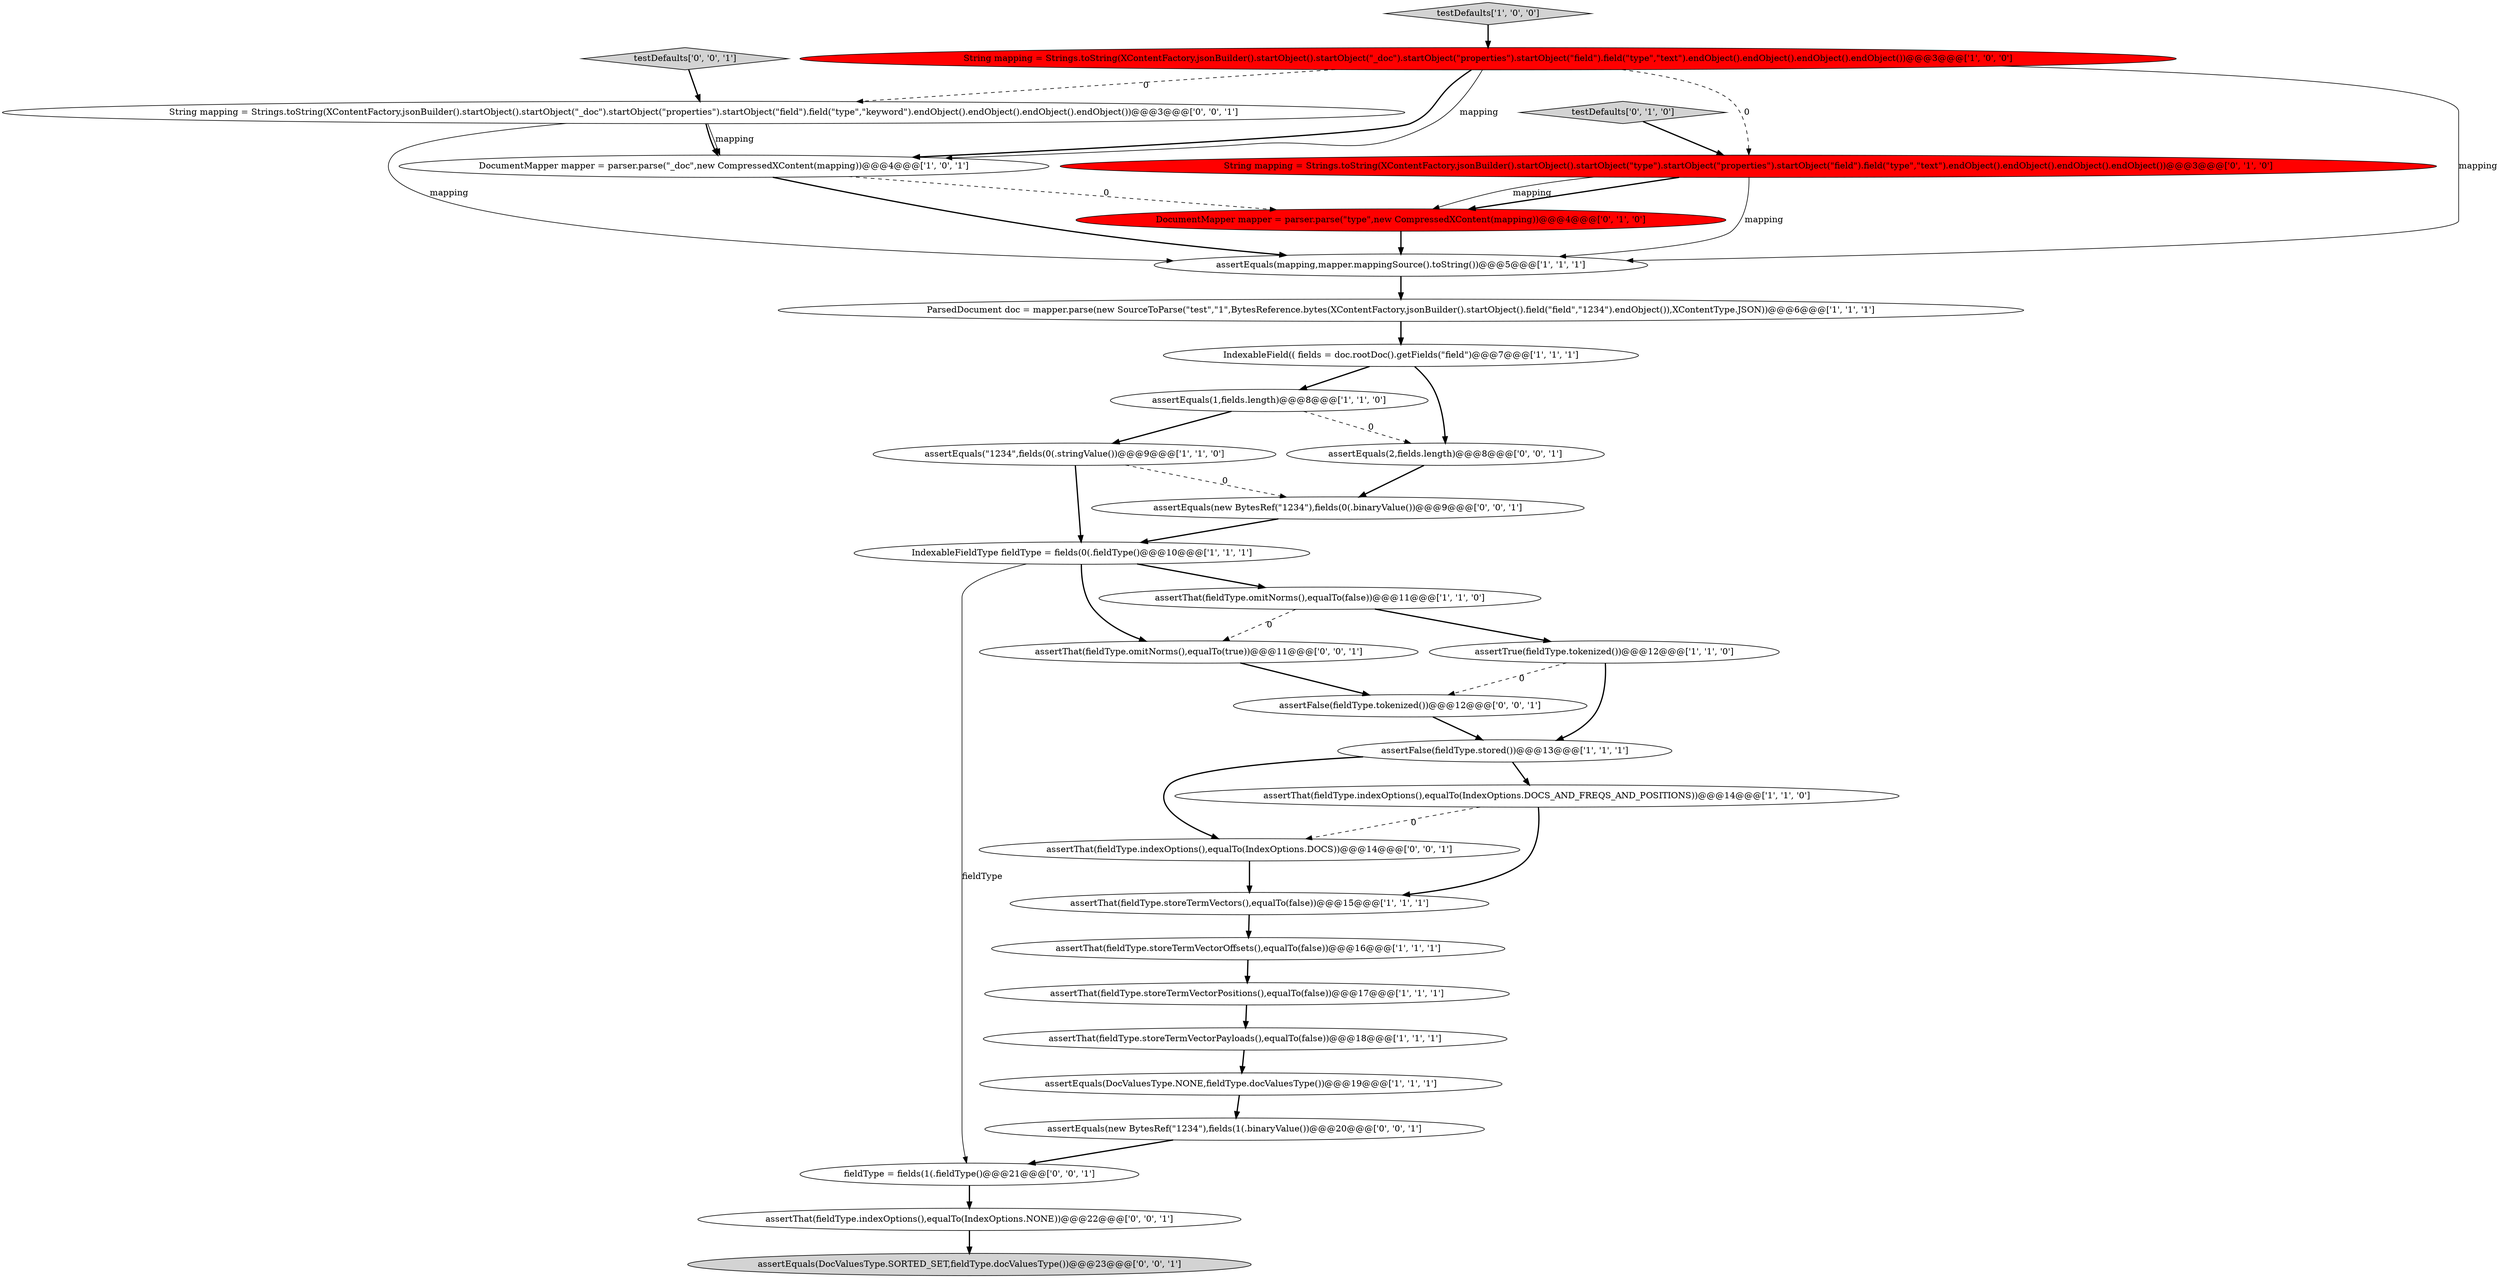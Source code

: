 digraph {
15 [style = filled, label = "IndexableFieldType fieldType = fields(0(.fieldType()@@@10@@@['1', '1', '1']", fillcolor = white, shape = ellipse image = "AAA0AAABBB1BBB"];
19 [style = filled, label = "String mapping = Strings.toString(XContentFactory.jsonBuilder().startObject().startObject(\"type\").startObject(\"properties\").startObject(\"field\").field(\"type\",\"text\").endObject().endObject().endObject().endObject())@@@3@@@['0', '1', '0']", fillcolor = red, shape = ellipse image = "AAA1AAABBB2BBB"];
20 [style = filled, label = "testDefaults['0', '1', '0']", fillcolor = lightgray, shape = diamond image = "AAA0AAABBB2BBB"];
16 [style = filled, label = "assertTrue(fieldType.tokenized())@@@12@@@['1', '1', '0']", fillcolor = white, shape = ellipse image = "AAA0AAABBB1BBB"];
18 [style = filled, label = "DocumentMapper mapper = parser.parse(\"type\",new CompressedXContent(mapping))@@@4@@@['0', '1', '0']", fillcolor = red, shape = ellipse image = "AAA1AAABBB2BBB"];
1 [style = filled, label = "assertEquals(\"1234\",fields(0(.stringValue())@@@9@@@['1', '1', '0']", fillcolor = white, shape = ellipse image = "AAA0AAABBB1BBB"];
12 [style = filled, label = "assertFalse(fieldType.stored())@@@13@@@['1', '1', '1']", fillcolor = white, shape = ellipse image = "AAA0AAABBB1BBB"];
0 [style = filled, label = "assertThat(fieldType.storeTermVectorPositions(),equalTo(false))@@@17@@@['1', '1', '1']", fillcolor = white, shape = ellipse image = "AAA0AAABBB1BBB"];
7 [style = filled, label = "assertEquals(DocValuesType.NONE,fieldType.docValuesType())@@@19@@@['1', '1', '1']", fillcolor = white, shape = ellipse image = "AAA0AAABBB1BBB"];
28 [style = filled, label = "assertEquals(DocValuesType.SORTED_SET,fieldType.docValuesType())@@@23@@@['0', '0', '1']", fillcolor = lightgray, shape = ellipse image = "AAA0AAABBB3BBB"];
21 [style = filled, label = "assertThat(fieldType.indexOptions(),equalTo(IndexOptions.DOCS))@@@14@@@['0', '0', '1']", fillcolor = white, shape = ellipse image = "AAA0AAABBB3BBB"];
2 [style = filled, label = "assertThat(fieldType.storeTermVectors(),equalTo(false))@@@15@@@['1', '1', '1']", fillcolor = white, shape = ellipse image = "AAA0AAABBB1BBB"];
4 [style = filled, label = "assertThat(fieldType.storeTermVectorOffsets(),equalTo(false))@@@16@@@['1', '1', '1']", fillcolor = white, shape = ellipse image = "AAA0AAABBB1BBB"];
26 [style = filled, label = "assertEquals(new BytesRef(\"1234\"),fields(0(.binaryValue())@@@9@@@['0', '0', '1']", fillcolor = white, shape = ellipse image = "AAA0AAABBB3BBB"];
31 [style = filled, label = "testDefaults['0', '0', '1']", fillcolor = lightgray, shape = diamond image = "AAA0AAABBB3BBB"];
8 [style = filled, label = "assertEquals(mapping,mapper.mappingSource().toString())@@@5@@@['1', '1', '1']", fillcolor = white, shape = ellipse image = "AAA0AAABBB1BBB"];
27 [style = filled, label = "assertThat(fieldType.omitNorms(),equalTo(true))@@@11@@@['0', '0', '1']", fillcolor = white, shape = ellipse image = "AAA0AAABBB3BBB"];
17 [style = filled, label = "assertThat(fieldType.indexOptions(),equalTo(IndexOptions.DOCS_AND_FREQS_AND_POSITIONS))@@@14@@@['1', '1', '0']", fillcolor = white, shape = ellipse image = "AAA0AAABBB1BBB"];
10 [style = filled, label = "DocumentMapper mapper = parser.parse(\"_doc\",new CompressedXContent(mapping))@@@4@@@['1', '0', '1']", fillcolor = white, shape = ellipse image = "AAA0AAABBB1BBB"];
9 [style = filled, label = "IndexableField(( fields = doc.rootDoc().getFields(\"field\")@@@7@@@['1', '1', '1']", fillcolor = white, shape = ellipse image = "AAA0AAABBB1BBB"];
25 [style = filled, label = "fieldType = fields(1(.fieldType()@@@21@@@['0', '0', '1']", fillcolor = white, shape = ellipse image = "AAA0AAABBB3BBB"];
6 [style = filled, label = "testDefaults['1', '0', '0']", fillcolor = lightgray, shape = diamond image = "AAA0AAABBB1BBB"];
5 [style = filled, label = "assertEquals(1,fields.length)@@@8@@@['1', '1', '0']", fillcolor = white, shape = ellipse image = "AAA0AAABBB1BBB"];
11 [style = filled, label = "assertThat(fieldType.omitNorms(),equalTo(false))@@@11@@@['1', '1', '0']", fillcolor = white, shape = ellipse image = "AAA0AAABBB1BBB"];
22 [style = filled, label = "assertEquals(new BytesRef(\"1234\"),fields(1(.binaryValue())@@@20@@@['0', '0', '1']", fillcolor = white, shape = ellipse image = "AAA0AAABBB3BBB"];
29 [style = filled, label = "assertEquals(2,fields.length)@@@8@@@['0', '0', '1']", fillcolor = white, shape = ellipse image = "AAA0AAABBB3BBB"];
24 [style = filled, label = "String mapping = Strings.toString(XContentFactory.jsonBuilder().startObject().startObject(\"_doc\").startObject(\"properties\").startObject(\"field\").field(\"type\",\"keyword\").endObject().endObject().endObject().endObject())@@@3@@@['0', '0', '1']", fillcolor = white, shape = ellipse image = "AAA0AAABBB3BBB"];
30 [style = filled, label = "assertThat(fieldType.indexOptions(),equalTo(IndexOptions.NONE))@@@22@@@['0', '0', '1']", fillcolor = white, shape = ellipse image = "AAA0AAABBB3BBB"];
13 [style = filled, label = "String mapping = Strings.toString(XContentFactory.jsonBuilder().startObject().startObject(\"_doc\").startObject(\"properties\").startObject(\"field\").field(\"type\",\"text\").endObject().endObject().endObject().endObject())@@@3@@@['1', '0', '0']", fillcolor = red, shape = ellipse image = "AAA1AAABBB1BBB"];
23 [style = filled, label = "assertFalse(fieldType.tokenized())@@@12@@@['0', '0', '1']", fillcolor = white, shape = ellipse image = "AAA0AAABBB3BBB"];
3 [style = filled, label = "assertThat(fieldType.storeTermVectorPayloads(),equalTo(false))@@@18@@@['1', '1', '1']", fillcolor = white, shape = ellipse image = "AAA0AAABBB1BBB"];
14 [style = filled, label = "ParsedDocument doc = mapper.parse(new SourceToParse(\"test\",\"1\",BytesReference.bytes(XContentFactory.jsonBuilder().startObject().field(\"field\",\"1234\").endObject()),XContentType.JSON))@@@6@@@['1', '1', '1']", fillcolor = white, shape = ellipse image = "AAA0AAABBB1BBB"];
24->10 [style = bold, label=""];
0->3 [style = bold, label=""];
13->10 [style = bold, label=""];
11->16 [style = bold, label=""];
22->25 [style = bold, label=""];
19->18 [style = bold, label=""];
13->8 [style = solid, label="mapping"];
1->26 [style = dashed, label="0"];
12->21 [style = bold, label=""];
25->30 [style = bold, label=""];
1->15 [style = bold, label=""];
31->24 [style = bold, label=""];
12->17 [style = bold, label=""];
8->14 [style = bold, label=""];
16->23 [style = dashed, label="0"];
5->29 [style = dashed, label="0"];
13->19 [style = dashed, label="0"];
17->21 [style = dashed, label="0"];
2->4 [style = bold, label=""];
4->0 [style = bold, label=""];
21->2 [style = bold, label=""];
29->26 [style = bold, label=""];
24->8 [style = solid, label="mapping"];
5->1 [style = bold, label=""];
7->22 [style = bold, label=""];
13->24 [style = dashed, label="0"];
30->28 [style = bold, label=""];
15->11 [style = bold, label=""];
10->8 [style = bold, label=""];
17->2 [style = bold, label=""];
3->7 [style = bold, label=""];
24->10 [style = solid, label="mapping"];
6->13 [style = bold, label=""];
26->15 [style = bold, label=""];
19->18 [style = solid, label="mapping"];
9->5 [style = bold, label=""];
19->8 [style = solid, label="mapping"];
14->9 [style = bold, label=""];
27->23 [style = bold, label=""];
23->12 [style = bold, label=""];
18->8 [style = bold, label=""];
15->25 [style = solid, label="fieldType"];
11->27 [style = dashed, label="0"];
20->19 [style = bold, label=""];
9->29 [style = bold, label=""];
15->27 [style = bold, label=""];
16->12 [style = bold, label=""];
10->18 [style = dashed, label="0"];
13->10 [style = solid, label="mapping"];
}
